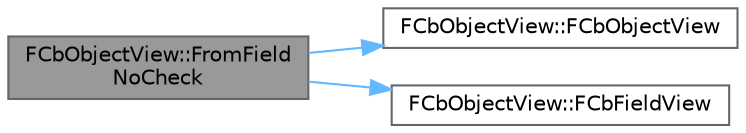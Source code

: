 digraph "FCbObjectView::FromFieldNoCheck"
{
 // INTERACTIVE_SVG=YES
 // LATEX_PDF_SIZE
  bgcolor="transparent";
  edge [fontname=Helvetica,fontsize=10,labelfontname=Helvetica,labelfontsize=10];
  node [fontname=Helvetica,fontsize=10,shape=box,height=0.2,width=0.4];
  rankdir="LR";
  Node1 [id="Node000001",label="FCbObjectView::FromField\lNoCheck",height=0.2,width=0.4,color="gray40", fillcolor="grey60", style="filled", fontcolor="black",tooltip="Construct an object from an object field."];
  Node1 -> Node2 [id="edge1_Node000001_Node000002",color="steelblue1",style="solid",tooltip=" "];
  Node2 [id="Node000002",label="FCbObjectView::FCbObjectView",height=0.2,width=0.4,color="grey40", fillcolor="white", style="filled",URL="$dc/d1a/classFCbObjectView.html#a09c5c2bb92ee40029c93ed70b24a68fb",tooltip="Construct an object with no fields."];
  Node1 -> Node3 [id="edge2_Node000001_Node000003",color="steelblue1",style="solid",tooltip=" "];
  Node3 [id="Node000003",label="FCbObjectView::FCbFieldView",height=0.2,width=0.4,color="grey40", fillcolor="white", style="filled",URL="$dc/d1a/classFCbObjectView.html#af9e4f62f0555f921523c2a817a2cd11e",tooltip=" "];
}
